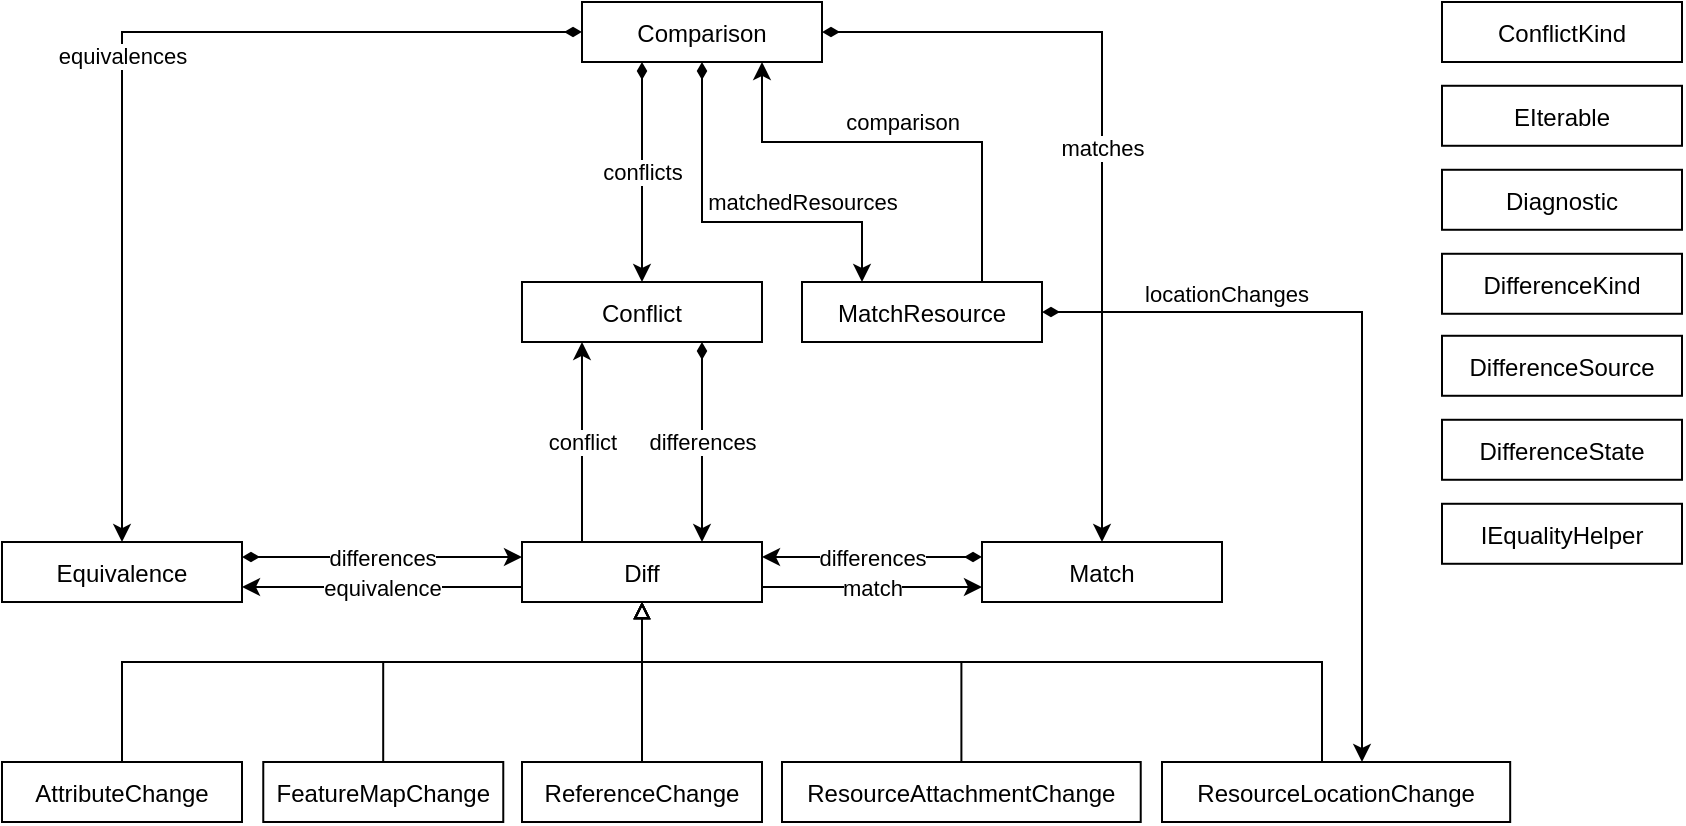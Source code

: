<mxfile compressed="false" version="28.1.2">
  <diagram id="da4e765d-3749-45cb-acb5-34b3f7ae8126" name="Compare">
    <mxGraphModel dx="1673" dy="961" grid="1" gridSize="10" guides="1" tooltips="1" connect="1" arrows="1" fold="1" page="1" pageScale="1" pageWidth="1100" pageHeight="850" math="0" shadow="0">
      <root>
        <mxCell id="0" />
        <mxCell id="1" parent="0" />
        <object label="ResourceAttachmentChange" link="references/eClassifiers/ResourceAttachmentChange/index.html" id="6d930f11-69a3-4443-a24d-e129e0568af2">
          <mxCell parent="1" vertex="1">
            <mxGeometry x="580.0" y="730" width="179.36" height="30" as="geometry" />
          </mxCell>
        </object>
        <object label="Match" link="references/eClassifiers/Match/index.html" id="5a54507c-59a9-46d9-b1c3-7e92b9409017">
          <mxCell parent="1" vertex="1">
            <mxGeometry x="680.001" y="620.0" width="120" height="30" as="geometry" />
          </mxCell>
        </object>
        <object label="IEqualityHelper" link="references/eClassifiers/IEqualityHelper/index.html" id="ded8a5d0-b7aa-4b03-8b6f-ed50f5304138">
          <mxCell parent="1" vertex="1">
            <mxGeometry x="910" y="600.89" width="120" height="30" as="geometry" />
          </mxCell>
        </object>
        <object label="Equivalence" link="references/eClassifiers/Equivalence/index.html" id="81c419da-0b41-4101-8a89-2e7a5e0b919e">
          <mxCell parent="1" vertex="1">
            <mxGeometry x="190" y="620.004" width="120" height="30" as="geometry" />
          </mxCell>
        </object>
        <object label="AttributeChange" link="references/eClassifiers/AttributeChange/index.html" id="5af63f99-a92c-4f9c-8781-28bc90f6a2d1">
          <mxCell parent="1" vertex="1">
            <mxGeometry x="190" y="729.999" width="120" height="30" as="geometry" />
          </mxCell>
        </object>
        <object label="Conflict" link="references/eClassifiers/Conflict/index.html" id="f51642f4-e563-461c-aa82-b217fb45c762">
          <mxCell parent="1" vertex="1">
            <mxGeometry x="449.995" y="489.999" width="120" height="30" as="geometry" />
          </mxCell>
        </object>
        <object label="Comparison" link="references/eClassifiers/Comparison/index.html" id="fa685f7e-0779-42e4-b45e-0d6ef88e42d0">
          <mxCell parent="1" vertex="1">
            <mxGeometry x="480.002" y="350" width="120" height="30" as="geometry" />
          </mxCell>
        </object>
        <object label="matches" link="references/eClassifiers/Comparison/references/eStructuralFeatures/matches/index.html" id="a5ecf61c-8cd1-46cd-8a4b-0eb4dfade5bf">
          <mxCell style="rounded=0;orthogonalLoop=1;jettySize=1;html=1;startArrow=diamondThin;startFill=1;edgeStyle=orthogonalEdgeStyle;" parent="1" source="fa685f7e-0779-42e4-b45e-0d6ef88e42d0" target="5a54507c-59a9-46d9-b1c3-7e92b9409017" edge="1">
            <mxGeometry relative="1" as="geometry" />
          </mxCell>
        </object>
        <object label="conflicts" link="references/eClassifiers/Comparison/references/eStructuralFeatures/conflicts/index.html" id="626d7c97-e53f-4d15-ac9c-ea8fb312c462">
          <mxCell style="rounded=0;orthogonalLoop=1;jettySize=1;html=1;startArrow=diamondThin;startFill=1;exitX=0.25;exitY=1;exitDx=0;exitDy=0;" parent="1" source="fa685f7e-0779-42e4-b45e-0d6ef88e42d0" target="f51642f4-e563-461c-aa82-b217fb45c762" edge="1">
            <mxGeometry relative="1" as="geometry" />
          </mxCell>
        </object>
        <object label="equivalences" link="references/eClassifiers/Comparison/references/eStructuralFeatures/equivalences/index.html" id="ec0fc507-f994-40e5-b049-bb26244e92ee">
          <mxCell style="rounded=0;orthogonalLoop=1;jettySize=1;html=1;startArrow=diamondThin;startFill=1;edgeStyle=orthogonalEdgeStyle;" parent="1" source="fa685f7e-0779-42e4-b45e-0d6ef88e42d0" target="81c419da-0b41-4101-8a89-2e7a5e0b919e" edge="1">
            <mxGeometry relative="1" as="geometry" />
          </mxCell>
        </object>
        <object label="DifferenceKind" link="references/eClassifiers/DifferenceKind/index.html" id="44c547e0-f76f-4229-b5e6-201a57fa8413">
          <mxCell parent="1" vertex="1">
            <mxGeometry x="910" y="475.89" width="120" height="30" as="geometry" />
          </mxCell>
        </object>
        <object label="FeatureMapChange" link="references/eClassifiers/FeatureMapChange/index.html" id="bce2da75-7806-496c-8a2c-001b9ebd5bed">
          <mxCell parent="1" vertex="1">
            <mxGeometry x="320.636" y="729.996" width="120" height="30" as="geometry" />
          </mxCell>
        </object>
        <object label="Diagnostic" link="references/eClassifiers/Diagnostic/index.html" id="66796008-2bb6-4ef9-a15b-1846331a8dbc">
          <mxCell parent="1" vertex="1">
            <mxGeometry x="910" y="433.89" width="120" height="30" as="geometry" />
          </mxCell>
        </object>
        <object label="MatchResource" link="references/eClassifiers/MatchResource/index.html" id="decf7414-c4b3-4473-9d10-e176038a2c85">
          <mxCell parent="1" vertex="1">
            <mxGeometry x="590.001" y="490" width="120" height="30" as="geometry" />
          </mxCell>
        </object>
        <object label="comparison" link="references/eClassifiers/MatchResource/references/eStructuralFeatures/comparison/index.html" id="ccab6bf1-c648-459a-9e76-5865714e1241">
          <mxCell style="rounded=0;orthogonalLoop=1;jettySize=1;html=1;entryX=0.75;entryY=1;entryDx=0;entryDy=0;exitX=0.75;exitY=0;exitDx=0;exitDy=0;edgeStyle=orthogonalEdgeStyle;" parent="1" source="decf7414-c4b3-4473-9d10-e176038a2c85" target="fa685f7e-0779-42e4-b45e-0d6ef88e42d0" edge="1">
            <mxGeometry y="-10" relative="1" as="geometry">
              <Array as="points">
                <mxPoint x="680" y="420" />
                <mxPoint x="570" y="420" />
              </Array>
              <mxPoint as="offset" />
            </mxGeometry>
          </mxCell>
        </object>
        <object label="matchedResources" link="references/eClassifiers/Comparison/references/eStructuralFeatures/matchedResources/index.html" id="493d95d3-0c3d-4d35-b8c9-ee8d8bbcb39c">
          <mxCell style="rounded=0;orthogonalLoop=1;jettySize=1;html=1;startArrow=diamondThin;startFill=1;entryX=0.25;entryY=0;entryDx=0;entryDy=0;exitX=0.5;exitY=1;exitDx=0;exitDy=0;edgeStyle=orthogonalEdgeStyle;" parent="1" source="fa685f7e-0779-42e4-b45e-0d6ef88e42d0" target="decf7414-c4b3-4473-9d10-e176038a2c85" edge="1">
            <mxGeometry x="0.368" y="10" relative="1" as="geometry">
              <Array as="points">
                <mxPoint x="540" y="460" />
                <mxPoint x="620" y="460" />
              </Array>
              <mxPoint as="offset" />
            </mxGeometry>
          </mxCell>
        </object>
        <object label="ReferenceChange" link="references/eClassifiers/ReferenceChange/index.html" id="e1b98165-c1eb-4805-9383-1e4aca3c000a">
          <mxCell parent="1" vertex="1">
            <mxGeometry x="450" y="730.005" width="120" height="30" as="geometry" />
          </mxCell>
        </object>
        <object label="DifferenceSource" link="references/eClassifiers/DifferenceSource/index.html" id="8b3df6f5-e0aa-4b49-8d85-7b5d153ec475">
          <mxCell parent="1" vertex="1">
            <mxGeometry x="910.0" y="516.89" width="120" height="30" as="geometry" />
          </mxCell>
        </object>
        <object label="DifferenceState" link="references/eClassifiers/DifferenceState/index.html" id="76b29d59-f9c7-4a1e-a8ed-3ac6be6fd261">
          <mxCell parent="1" vertex="1">
            <mxGeometry x="910.004" y="558.89" width="120" height="30" as="geometry" />
          </mxCell>
        </object>
        <object label="EIterable" link="references/eClassifiers/EIterable/index.html" id="d4714e77-e89f-4fad-a9e3-1155f39135ad">
          <mxCell parent="1" vertex="1">
            <mxGeometry x="910.002" y="391.89" width="120" height="30" as="geometry" />
          </mxCell>
        </object>
        <object label="ConflictKind" link="references/eClassifiers/ConflictKind/index.html" id="e1e32ea2-c7da-4233-a879-bb5e77435b2c">
          <mxCell parent="1" vertex="1">
            <mxGeometry x="910" y="350" width="120" height="30" as="geometry" />
          </mxCell>
        </object>
        <object label="Diff" link="references/eClassifiers/Diff/index.html" id="642bf3db-818f-4487-a3c3-ae090d19883b">
          <mxCell parent="1" vertex="1">
            <mxGeometry x="450.001" y="620.006" width="120" height="30" as="geometry" />
          </mxCell>
        </object>
        <object label="match" link="references/eClassifiers/Diff/references/eStructuralFeatures/match/index.html" id="69b195e7-d811-4203-aa65-ad8a7fe2c8a0">
          <mxCell style="rounded=0;orthogonalLoop=1;jettySize=1;html=1;exitX=1;exitY=0.75;exitDx=0;exitDy=0;entryX=0;entryY=0.75;entryDx=0;entryDy=0;" parent="1" source="642bf3db-818f-4487-a3c3-ae090d19883b" target="5a54507c-59a9-46d9-b1c3-7e92b9409017" edge="1">
            <mxGeometry relative="1" as="geometry" />
          </mxCell>
        </object>
        <object label="conflict" link="references/eClassifiers/Diff/references/eStructuralFeatures/conflict/index.html" id="4a5be696-b29a-44e6-ad42-e14888051dc6">
          <mxCell style="rounded=0;orthogonalLoop=1;jettySize=1;html=1;entryX=0.25;entryY=1;entryDx=0;entryDy=0;exitX=0.25;exitY=0;exitDx=0;exitDy=0;" parent="1" source="642bf3db-818f-4487-a3c3-ae090d19883b" target="f51642f4-e563-461c-aa82-b217fb45c762" edge="1">
            <mxGeometry relative="1" as="geometry" />
          </mxCell>
        </object>
        <object label="equivalence" link="references/eClassifiers/Diff/references/eStructuralFeatures/equivalence/index.html" id="1a32e910-f299-441c-a282-767cdf45ec14">
          <mxCell style="rounded=0;orthogonalLoop=1;jettySize=1;html=1;exitX=0;exitY=0.75;exitDx=0;exitDy=0;entryX=1;entryY=0.75;entryDx=0;entryDy=0;" parent="1" source="642bf3db-818f-4487-a3c3-ae090d19883b" target="81c419da-0b41-4101-8a89-2e7a5e0b919e" edge="1">
            <mxGeometry relative="1" as="geometry" />
          </mxCell>
        </object>
        <mxCell id="c88c56f4-27fa-4436-93e8-857ab36c417f" style="edgeStyle=orthogonalEdgeStyle;rounded=0;orthogonalLoop=1;jettySize=auto;html=1;endArrow=block;endFill=0" parent="1" source="e1b98165-c1eb-4805-9383-1e4aca3c000a" target="642bf3db-818f-4487-a3c3-ae090d19883b" edge="1">
          <mxGeometry relative="1" as="geometry">
            <Array as="points">
              <mxPoint x="510" y="670" />
              <mxPoint x="510" y="670" />
            </Array>
          </mxGeometry>
        </mxCell>
        <mxCell id="e5650a19-f267-4ba4-b4c0-79100d830fa3" style="edgeStyle=orthogonalEdgeStyle;rounded=0;orthogonalLoop=1;jettySize=auto;html=1;endArrow=block;endFill=0" parent="1" source="bce2da75-7806-496c-8a2c-001b9ebd5bed" target="642bf3db-818f-4487-a3c3-ae090d19883b" edge="1">
          <mxGeometry relative="1" as="geometry">
            <Array as="points">
              <mxPoint x="381" y="680" />
              <mxPoint x="510" y="680" />
            </Array>
          </mxGeometry>
        </mxCell>
        <object label="differences" link="references/eClassifiers/Conflict/references/eStructuralFeatures/differences/index.html" id="8def6938-ca1b-4cd2-a592-92bba6433681">
          <mxCell style="rounded=0;orthogonalLoop=1;jettySize=1;html=1;startArrow=diamondThin;startFill=1;entryX=0.75;entryY=0;entryDx=0;entryDy=0;exitX=0.75;exitY=1;exitDx=0;exitDy=0;" parent="1" source="f51642f4-e563-461c-aa82-b217fb45c762" target="642bf3db-818f-4487-a3c3-ae090d19883b" edge="1">
            <mxGeometry relative="1" as="geometry" />
          </mxCell>
        </object>
        <mxCell id="53df89c6-b6fe-41d7-bb68-f5a4b1cf7a35" style="edgeStyle=orthogonalEdgeStyle;rounded=0;orthogonalLoop=1;jettySize=auto;html=1;endArrow=block;endFill=0" parent="1" source="5af63f99-a92c-4f9c-8781-28bc90f6a2d1" target="642bf3db-818f-4487-a3c3-ae090d19883b" edge="1">
          <mxGeometry relative="1" as="geometry">
            <Array as="points">
              <mxPoint x="250" y="680" />
              <mxPoint x="510" y="680" />
            </Array>
          </mxGeometry>
        </mxCell>
        <object label="differences" link="references/eClassifiers/Equivalence/references/eStructuralFeatures/differences/index.html" id="aaf76e20-ece5-406e-a283-dc2bc0e8ca42">
          <mxCell style="rounded=0;orthogonalLoop=1;jettySize=1;html=1;startArrow=diamondThin;startFill=1;entryX=0;entryY=0.25;entryDx=0;entryDy=0;exitX=1;exitY=0.25;exitDx=0;exitDy=0;" parent="1" source="81c419da-0b41-4101-8a89-2e7a5e0b919e" target="642bf3db-818f-4487-a3c3-ae090d19883b" edge="1">
            <mxGeometry relative="1" as="geometry" />
          </mxCell>
        </object>
        <object label="differences" link="references/eClassifiers/Match/references/eStructuralFeatures/differences/index.html" id="964235cc-66dd-40de-a467-51f0c7322dae">
          <mxCell style="rounded=0;orthogonalLoop=1;jettySize=1;html=1;startArrow=diamondThin;startFill=1;entryX=1;entryY=0.25;entryDx=0;entryDy=0;exitX=0;exitY=0.25;exitDx=0;exitDy=0;" parent="1" source="5a54507c-59a9-46d9-b1c3-7e92b9409017" target="642bf3db-818f-4487-a3c3-ae090d19883b" edge="1">
            <mxGeometry relative="1" as="geometry">
              <mxPoint x="680" y="630" as="sourcePoint" />
            </mxGeometry>
          </mxCell>
        </object>
        <mxCell id="e1f0bd05-c7a5-4e58-989a-bb7c591df8b0" style="edgeStyle=orthogonalEdgeStyle;rounded=0;orthogonalLoop=1;jettySize=auto;html=1;endArrow=block;endFill=0" parent="1" source="6d930f11-69a3-4443-a24d-e129e0568af2" target="642bf3db-818f-4487-a3c3-ae090d19883b" edge="1">
          <mxGeometry relative="1" as="geometry">
            <Array as="points">
              <mxPoint x="670" y="680" />
              <mxPoint x="510" y="680" />
            </Array>
          </mxGeometry>
        </mxCell>
        <object label="ResourceLocationChange" link="references/eClassifiers/ResourceLocationChange/index.html" id="c436fa91-14fb-44af-8fc3-446473a4a61a">
          <mxCell parent="1" vertex="1">
            <mxGeometry x="770" y="730" width="174.09" height="30" as="geometry" />
          </mxCell>
        </object>
        <mxCell id="d729782a-807f-4217-bbeb-7a91679406e0" style="edgeStyle=orthogonalEdgeStyle;rounded=0;orthogonalLoop=1;jettySize=auto;html=1;endArrow=block;endFill=0" parent="1" source="c436fa91-14fb-44af-8fc3-446473a4a61a" target="642bf3db-818f-4487-a3c3-ae090d19883b" edge="1">
          <mxGeometry relative="1" as="geometry">
            <Array as="points">
              <mxPoint x="850" y="680" />
              <mxPoint x="510" y="680" />
            </Array>
          </mxGeometry>
        </mxCell>
        <object label="locationChanges" link="references/eClassifiers/MatchResource/references/eStructuralFeatures/locationChanges/index.html" id="39140303-9e41-4849-84b1-e12186ff72ae">
          <mxCell style="rounded=0;orthogonalLoop=1;jettySize=1;html=1;startArrow=diamondThin;startFill=1;edgeStyle=orthogonalEdgeStyle;" parent="1" source="decf7414-c4b3-4473-9d10-e176038a2c85" target="c436fa91-14fb-44af-8fc3-446473a4a61a" edge="1">
            <mxGeometry x="-0.522" y="9" relative="1" as="geometry">
              <Array as="points">
                <mxPoint x="870" y="505" />
              </Array>
              <mxPoint as="offset" />
            </mxGeometry>
          </mxCell>
        </object>
      </root>
    </mxGraphModel>
  </diagram>
</mxfile>
